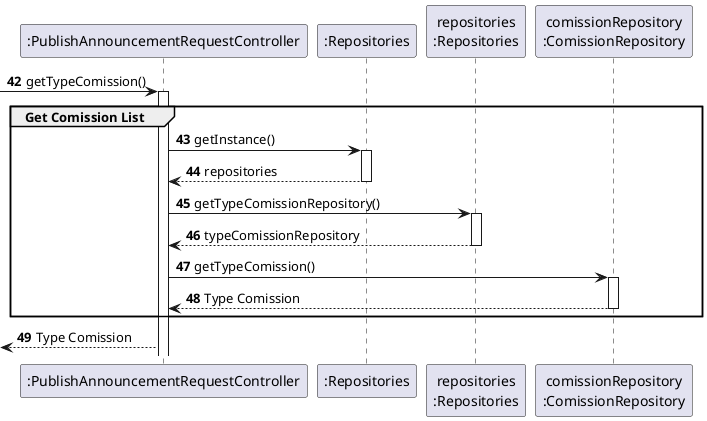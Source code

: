 @startuml
'https://plantuml.com/sequence-diagram

participant ":PublishAnnouncementRequestController" as PublishAnnouncementRequestController
participant ":Repositories" as Singleton
participant "repositories\n:Repositories" as repositories
participant "comissionRepository\n:ComissionRepository" as ComissionRepository


autonumber 42



 -> PublishAnnouncementRequestController : getTypeComission()

           Group  Get Comission List

           activate PublishAnnouncementRequestController

           PublishAnnouncementRequestController -> Singleton : getInstance()
           activate Singleton

           Singleton --> PublishAnnouncementRequestController : repositories
           deactivate Singleton

           PublishAnnouncementRequestController -> repositories : getTypeComissionRepository()
           activate repositories

           repositories --> PublishAnnouncementRequestController : typeComissionRepository
           deactivate repositories

               PublishAnnouncementRequestController -> ComissionRepository : getTypeComission()
                activate ComissionRepository

                ComissionRepository --> PublishAnnouncementRequestController : Type Comission
                deactivate ComissionRepository

end

   <-- PublishAnnouncementRequestController  : Type Comission

@enduml